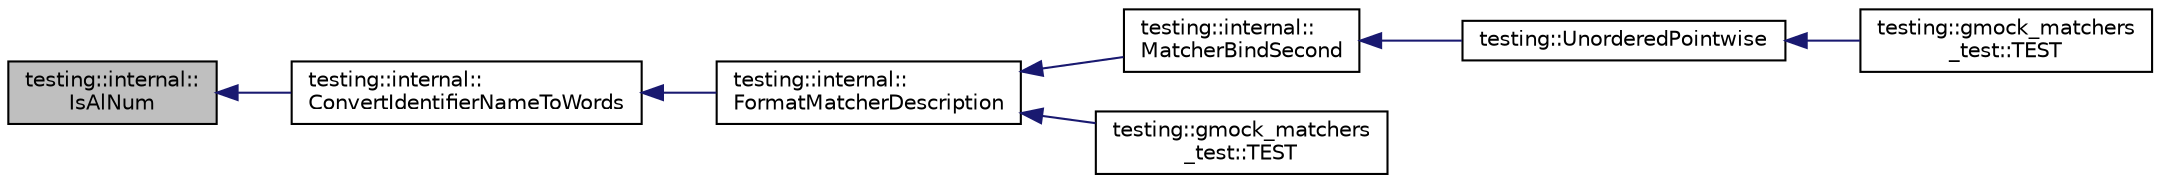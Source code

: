digraph "testing::internal::IsAlNum"
{
  edge [fontname="Helvetica",fontsize="10",labelfontname="Helvetica",labelfontsize="10"];
  node [fontname="Helvetica",fontsize="10",shape=record];
  rankdir="LR";
  Node1533 [label="testing::internal::\lIsAlNum",height=0.2,width=0.4,color="black", fillcolor="grey75", style="filled", fontcolor="black"];
  Node1533 -> Node1534 [dir="back",color="midnightblue",fontsize="10",style="solid",fontname="Helvetica"];
  Node1534 [label="testing::internal::\lConvertIdentifierNameToWords",height=0.2,width=0.4,color="black", fillcolor="white", style="filled",URL="$d0/da7/namespacetesting_1_1internal.html#a571db854f6de337007c53573c9cbf8a3"];
  Node1534 -> Node1535 [dir="back",color="midnightblue",fontsize="10",style="solid",fontname="Helvetica"];
  Node1535 [label="testing::internal::\lFormatMatcherDescription",height=0.2,width=0.4,color="black", fillcolor="white", style="filled",URL="$d0/da7/namespacetesting_1_1internal.html#a593b52fcbb46a765a31850661b1960f4"];
  Node1535 -> Node1536 [dir="back",color="midnightblue",fontsize="10",style="solid",fontname="Helvetica"];
  Node1536 [label="testing::internal::\lMatcherBindSecond",height=0.2,width=0.4,color="black", fillcolor="white", style="filled",URL="$d0/da7/namespacetesting_1_1internal.html#a31eb77a2bb0ca713d6ef07d8a3b9af9e"];
  Node1536 -> Node1537 [dir="back",color="midnightblue",fontsize="10",style="solid",fontname="Helvetica"];
  Node1537 [label="testing::UnorderedPointwise",height=0.2,width=0.4,color="black", fillcolor="white", style="filled",URL="$d0/d75/namespacetesting.html#a3e800c56ae70a6d9955077a75d4971f1"];
  Node1537 -> Node1538 [dir="back",color="midnightblue",fontsize="10",style="solid",fontname="Helvetica"];
  Node1538 [label="testing::gmock_matchers\l_test::TEST",height=0.2,width=0.4,color="black", fillcolor="white", style="filled",URL="$d5/de1/namespacetesting_1_1gmock__matchers__test.html#af3307f88a321331155a146d49974e3e3"];
  Node1535 -> Node1539 [dir="back",color="midnightblue",fontsize="10",style="solid",fontname="Helvetica"];
  Node1539 [label="testing::gmock_matchers\l_test::TEST",height=0.2,width=0.4,color="black", fillcolor="white", style="filled",URL="$d5/de1/namespacetesting_1_1gmock__matchers__test.html#ae104f652fab7d1b3c3873f6987401481"];
}
